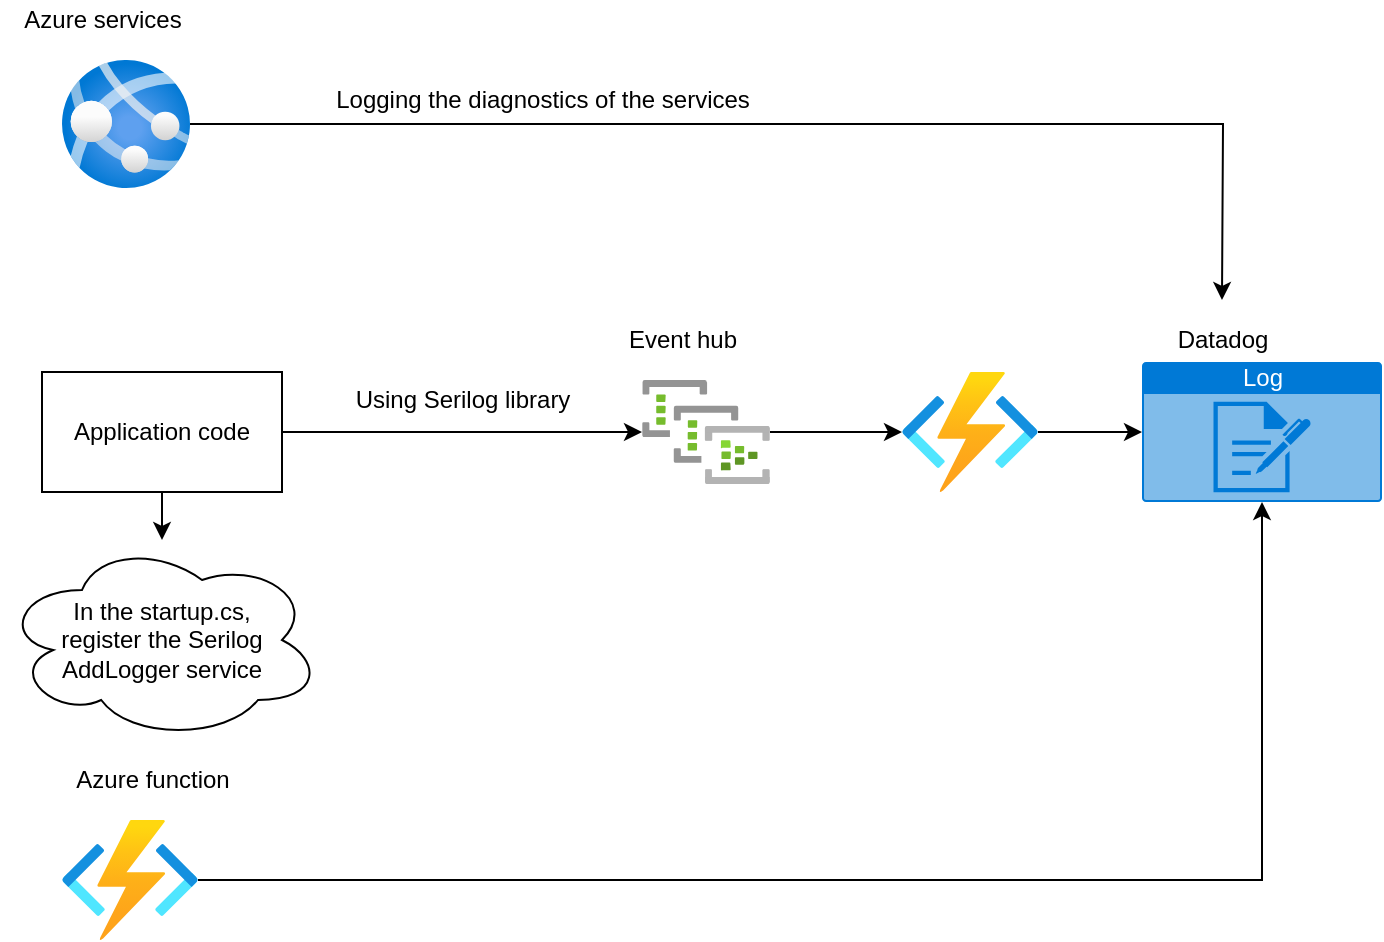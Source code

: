 <mxfile version="15.5.5" type="device"><diagram id="C5RBs43oDa-KdzZeNtuy" name="Page-1"><mxGraphModel dx="1422" dy="839" grid="1" gridSize="10" guides="1" tooltips="1" connect="1" arrows="1" fold="1" page="1" pageScale="1" pageWidth="827" pageHeight="1169" math="0" shadow="0"><root><mxCell id="WIyWlLk6GJQsqaUBKTNV-0"/><mxCell id="WIyWlLk6GJQsqaUBKTNV-1" parent="WIyWlLk6GJQsqaUBKTNV-0"/><mxCell id="2RV3UjkDJNwaoDqjBkYT-5" value="" style="edgeStyle=orthogonalEdgeStyle;rounded=0;orthogonalLoop=1;jettySize=auto;html=1;" parent="WIyWlLk6GJQsqaUBKTNV-1" source="2RV3UjkDJNwaoDqjBkYT-0" target="2RV3UjkDJNwaoDqjBkYT-1" edge="1"><mxGeometry relative="1" as="geometry"/></mxCell><mxCell id="2RV3UjkDJNwaoDqjBkYT-12" value="" style="edgeStyle=orthogonalEdgeStyle;rounded=0;orthogonalLoop=1;jettySize=auto;html=1;" parent="WIyWlLk6GJQsqaUBKTNV-1" source="2RV3UjkDJNwaoDqjBkYT-0" target="2RV3UjkDJNwaoDqjBkYT-11" edge="1"><mxGeometry relative="1" as="geometry"/></mxCell><mxCell id="2RV3UjkDJNwaoDqjBkYT-0" value="Application code" style="rounded=0;whiteSpace=wrap;html=1;" parent="WIyWlLk6GJQsqaUBKTNV-1" vertex="1"><mxGeometry x="70" y="256" width="120" height="60" as="geometry"/></mxCell><mxCell id="2RV3UjkDJNwaoDqjBkYT-15" value="" style="edgeStyle=orthogonalEdgeStyle;rounded=0;orthogonalLoop=1;jettySize=auto;html=1;" parent="WIyWlLk6GJQsqaUBKTNV-1" source="2RV3UjkDJNwaoDqjBkYT-1" target="2RV3UjkDJNwaoDqjBkYT-13" edge="1"><mxGeometry relative="1" as="geometry"/></mxCell><mxCell id="2RV3UjkDJNwaoDqjBkYT-1" value="" style="aspect=fixed;html=1;points=[];align=center;image;fontSize=12;image=img/lib/azure2/analytics/Event_Hub_Clusters.svg;" parent="WIyWlLk6GJQsqaUBKTNV-1" vertex="1"><mxGeometry x="370" y="260" width="64" height="52" as="geometry"/></mxCell><mxCell id="2RV3UjkDJNwaoDqjBkYT-2" value="Log" style="html=1;strokeColor=none;fillColor=#0079D6;labelPosition=center;verticalLabelPosition=middle;verticalAlign=top;align=center;fontSize=12;outlineConnect=0;spacingTop=-6;fontColor=#FFFFFF;sketch=0;shape=mxgraph.sitemap.log;" parent="WIyWlLk6GJQsqaUBKTNV-1" vertex="1"><mxGeometry x="620" y="251" width="120" height="70" as="geometry"/></mxCell><mxCell id="2RV3UjkDJNwaoDqjBkYT-3" value="Datadog" style="text;html=1;align=center;verticalAlign=middle;resizable=0;points=[];autosize=1;strokeColor=none;fillColor=none;" parent="WIyWlLk6GJQsqaUBKTNV-1" vertex="1"><mxGeometry x="630" y="230" width="60" height="20" as="geometry"/></mxCell><mxCell id="2RV3UjkDJNwaoDqjBkYT-4" value="Event hub" style="text;html=1;align=center;verticalAlign=middle;resizable=0;points=[];autosize=1;strokeColor=none;fillColor=none;" parent="WIyWlLk6GJQsqaUBKTNV-1" vertex="1"><mxGeometry x="355" y="230" width="70" height="20" as="geometry"/></mxCell><mxCell id="2RV3UjkDJNwaoDqjBkYT-6" value="Using Serilog library" style="text;html=1;align=center;verticalAlign=middle;resizable=0;points=[];autosize=1;strokeColor=none;fillColor=none;" parent="WIyWlLk6GJQsqaUBKTNV-1" vertex="1"><mxGeometry x="220" y="260" width="120" height="20" as="geometry"/></mxCell><mxCell id="2RV3UjkDJNwaoDqjBkYT-11" value="In the startup.cs, &lt;br&gt;register the Serilog AddLogger service" style="ellipse;shape=cloud;whiteSpace=wrap;html=1;" parent="WIyWlLk6GJQsqaUBKTNV-1" vertex="1"><mxGeometry x="50" y="340" width="160" height="100" as="geometry"/></mxCell><mxCell id="2RV3UjkDJNwaoDqjBkYT-16" value="" style="edgeStyle=orthogonalEdgeStyle;rounded=0;orthogonalLoop=1;jettySize=auto;html=1;" parent="WIyWlLk6GJQsqaUBKTNV-1" source="2RV3UjkDJNwaoDqjBkYT-13" target="2RV3UjkDJNwaoDqjBkYT-2" edge="1"><mxGeometry relative="1" as="geometry"/></mxCell><mxCell id="2RV3UjkDJNwaoDqjBkYT-13" value="" style="aspect=fixed;html=1;points=[];align=center;image;fontSize=12;image=img/lib/azure2/compute/Function_Apps.svg;" parent="WIyWlLk6GJQsqaUBKTNV-1" vertex="1"><mxGeometry x="500" y="256" width="68" height="60" as="geometry"/></mxCell><mxCell id="2RV3UjkDJNwaoDqjBkYT-18" style="edgeStyle=orthogonalEdgeStyle;rounded=0;orthogonalLoop=1;jettySize=auto;html=1;" parent="WIyWlLk6GJQsqaUBKTNV-1" source="2RV3UjkDJNwaoDqjBkYT-17" edge="1"><mxGeometry relative="1" as="geometry"><mxPoint x="660" y="220" as="targetPoint"/></mxGeometry></mxCell><mxCell id="2RV3UjkDJNwaoDqjBkYT-17" value="" style="aspect=fixed;html=1;points=[];align=center;image;fontSize=12;image=img/lib/azure2/app_services/App_Services.svg;" parent="WIyWlLk6GJQsqaUBKTNV-1" vertex="1"><mxGeometry x="80" y="100" width="64" height="64" as="geometry"/></mxCell><mxCell id="2RV3UjkDJNwaoDqjBkYT-21" value="Azure services" style="text;html=1;align=center;verticalAlign=middle;resizable=0;points=[];autosize=1;strokeColor=none;fillColor=none;" parent="WIyWlLk6GJQsqaUBKTNV-1" vertex="1"><mxGeometry x="55" y="70" width="90" height="20" as="geometry"/></mxCell><mxCell id="2RV3UjkDJNwaoDqjBkYT-22" value="Logging the diagnostics of the services" style="text;html=1;align=center;verticalAlign=middle;resizable=0;points=[];autosize=1;strokeColor=none;fillColor=none;" parent="WIyWlLk6GJQsqaUBKTNV-1" vertex="1"><mxGeometry x="210" y="110" width="220" height="20" as="geometry"/></mxCell><mxCell id="2RV3UjkDJNwaoDqjBkYT-24" style="edgeStyle=orthogonalEdgeStyle;rounded=0;orthogonalLoop=1;jettySize=auto;html=1;" parent="WIyWlLk6GJQsqaUBKTNV-1" source="2RV3UjkDJNwaoDqjBkYT-23" target="2RV3UjkDJNwaoDqjBkYT-2" edge="1"><mxGeometry relative="1" as="geometry"/></mxCell><mxCell id="2RV3UjkDJNwaoDqjBkYT-23" value="" style="aspect=fixed;html=1;points=[];align=center;image;fontSize=12;image=img/lib/azure2/compute/Function_Apps.svg;" parent="WIyWlLk6GJQsqaUBKTNV-1" vertex="1"><mxGeometry x="80" y="480" width="68" height="60" as="geometry"/></mxCell><mxCell id="2RV3UjkDJNwaoDqjBkYT-25" value="Azure function" style="text;html=1;align=center;verticalAlign=middle;resizable=0;points=[];autosize=1;strokeColor=none;fillColor=none;" parent="WIyWlLk6GJQsqaUBKTNV-1" vertex="1"><mxGeometry x="80" y="450" width="90" height="20" as="geometry"/></mxCell></root></mxGraphModel></diagram></mxfile>